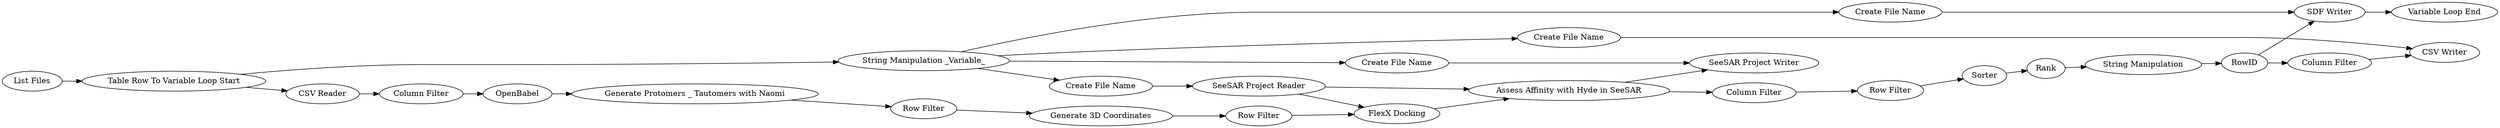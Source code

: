 digraph {
	1381 -> 1379
	23 -> 1375
	1376 -> 1378
	1364 -> 1351
	1366 -> 1365
	1331 -> 1333
	1322 -> 1381
	1375 -> 1364
	23 -> 1373
	1379 -> 1380
	1331 -> 1367
	1377 -> 1347
	1347 -> 1348
	1373 -> 1349
	1375 -> 1330
	1375 -> 1345
	1348 -> 1369
	1329 -> 1331
	1329 -> 1323
	1369 -> 1351
	1378 -> 1377
	1375 -> 1366
	1365 -> 1354
	1380 -> 1323
	1349 -> 1374
	1323 -> 1331
	1348 -> 1365
	1330 -> 1329
	1367 -> 1376
	1374 -> 1322
	1345 -> 1333
	1372 -> 23
	1376 [label="Row Filter"]
	1347 [label="String Manipulation"]
	1354 [label="Variable Loop End"]
	1372 [label="List Files"]
	1369 [label="Column Filter"]
	1375 [label="String Manipulation _Variable_"]
	1349 [label="Column Filter"]
	1365 [label="SDF Writer"]
	1378 [label=Sorter]
	1333 [label="SeeSAR Project Writer"]
	1345 [label="Create File Name"]
	1377 [label=Rank]
	1351 [label="CSV Writer"]
	1373 [label="CSV Reader"]
	1364 [label="Create File Name"]
	1366 [label="Create File Name"]
	1367 [label="Column Filter"]
	1374 [label=OpenBabel]
	1323 [label="FlexX Docking"]
	23 [label="Table Row To Variable Loop Start"]
	1331 [label="Assess Affinity with Hyde in SeeSAR"]
	1329 [label="SeeSAR Project Reader"]
	1330 [label="Create File Name"]
	1380 [label="Row Filter"]
	1379 [label="Generate 3D Coordinates"]
	1322 [label="Generate Protomers _ Tautomers with Naomi"]
	1348 [label=RowID]
	1381 [label="Row Filter"]
	rankdir=LR
}
